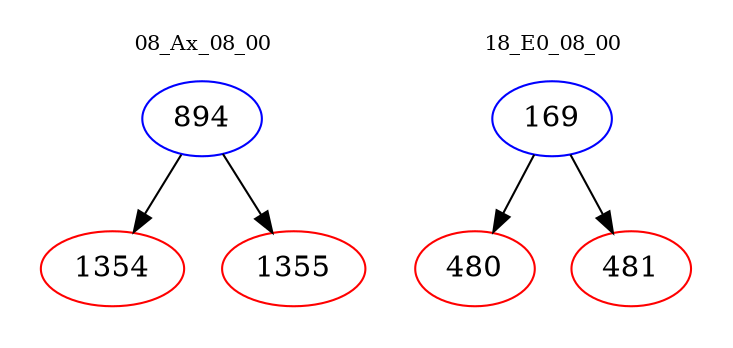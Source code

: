 digraph{
subgraph cluster_0 {
color = white
label = "08_Ax_08_00";
fontsize=10;
T0_894 [label="894", color="blue"]
T0_894 -> T0_1354 [color="black"]
T0_1354 [label="1354", color="red"]
T0_894 -> T0_1355 [color="black"]
T0_1355 [label="1355", color="red"]
}
subgraph cluster_1 {
color = white
label = "18_E0_08_00";
fontsize=10;
T1_169 [label="169", color="blue"]
T1_169 -> T1_480 [color="black"]
T1_480 [label="480", color="red"]
T1_169 -> T1_481 [color="black"]
T1_481 [label="481", color="red"]
}
}
